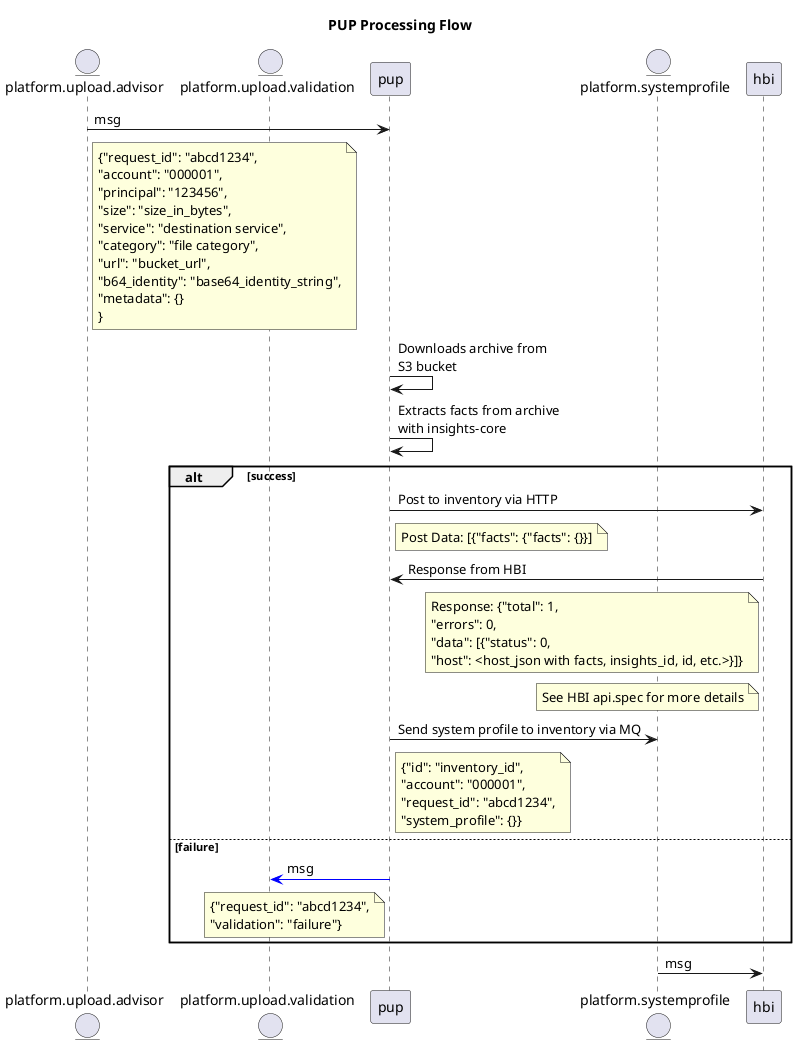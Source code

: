 @startuml
title PUP Processing Flow
entity platform.upload.advisor
entity platform.upload.validation
participant pup
entity platform.systemprofile
participant hbi
platform.upload.advisor->pup: msg
Note right of platform.upload.advisor: {"request_id": "abcd1234",\n"account": "000001",\n"principal": "123456",\n"size": "size_in_bytes",\n"service": "destination service",\n"category": "file category",\n"url": "bucket_url",\n"b64_identity": "base64_identity_string",\n"metadata": {}\n}
pup->pup: Downloads archive from\nS3 bucket
pup->pup: Extracts facts from archive\nwith insights-core
alt success
    pup->hbi: Post to inventory via HTTP
    Note right of pup: Post Data: [{"facts": {"facts": {}}]
    hbi->pup: Response from HBI
    Note left of hbi: Response: {"total": 1,\n"errors": 0,\n"data": [{"status": 0,\n"host": <host_json with facts, insights_id, id, etc.>}]}
    Note left of hbi: See HBI api.spec for more details
    pup->platform.systemprofile: Send system profile to inventory via MQ
    Note right of pup: {"id": "inventory_id",\n"account": "000001",\n"request_id": "abcd1234",\n"system_profile": {}}
else failure
    pup[#0000FF]->platform.upload.validation: msg
    Note left of pup: {"request_id": "abcd1234",\n"validation": "failure"}
end
platform.systemprofile->hbi: msg
@enduml
